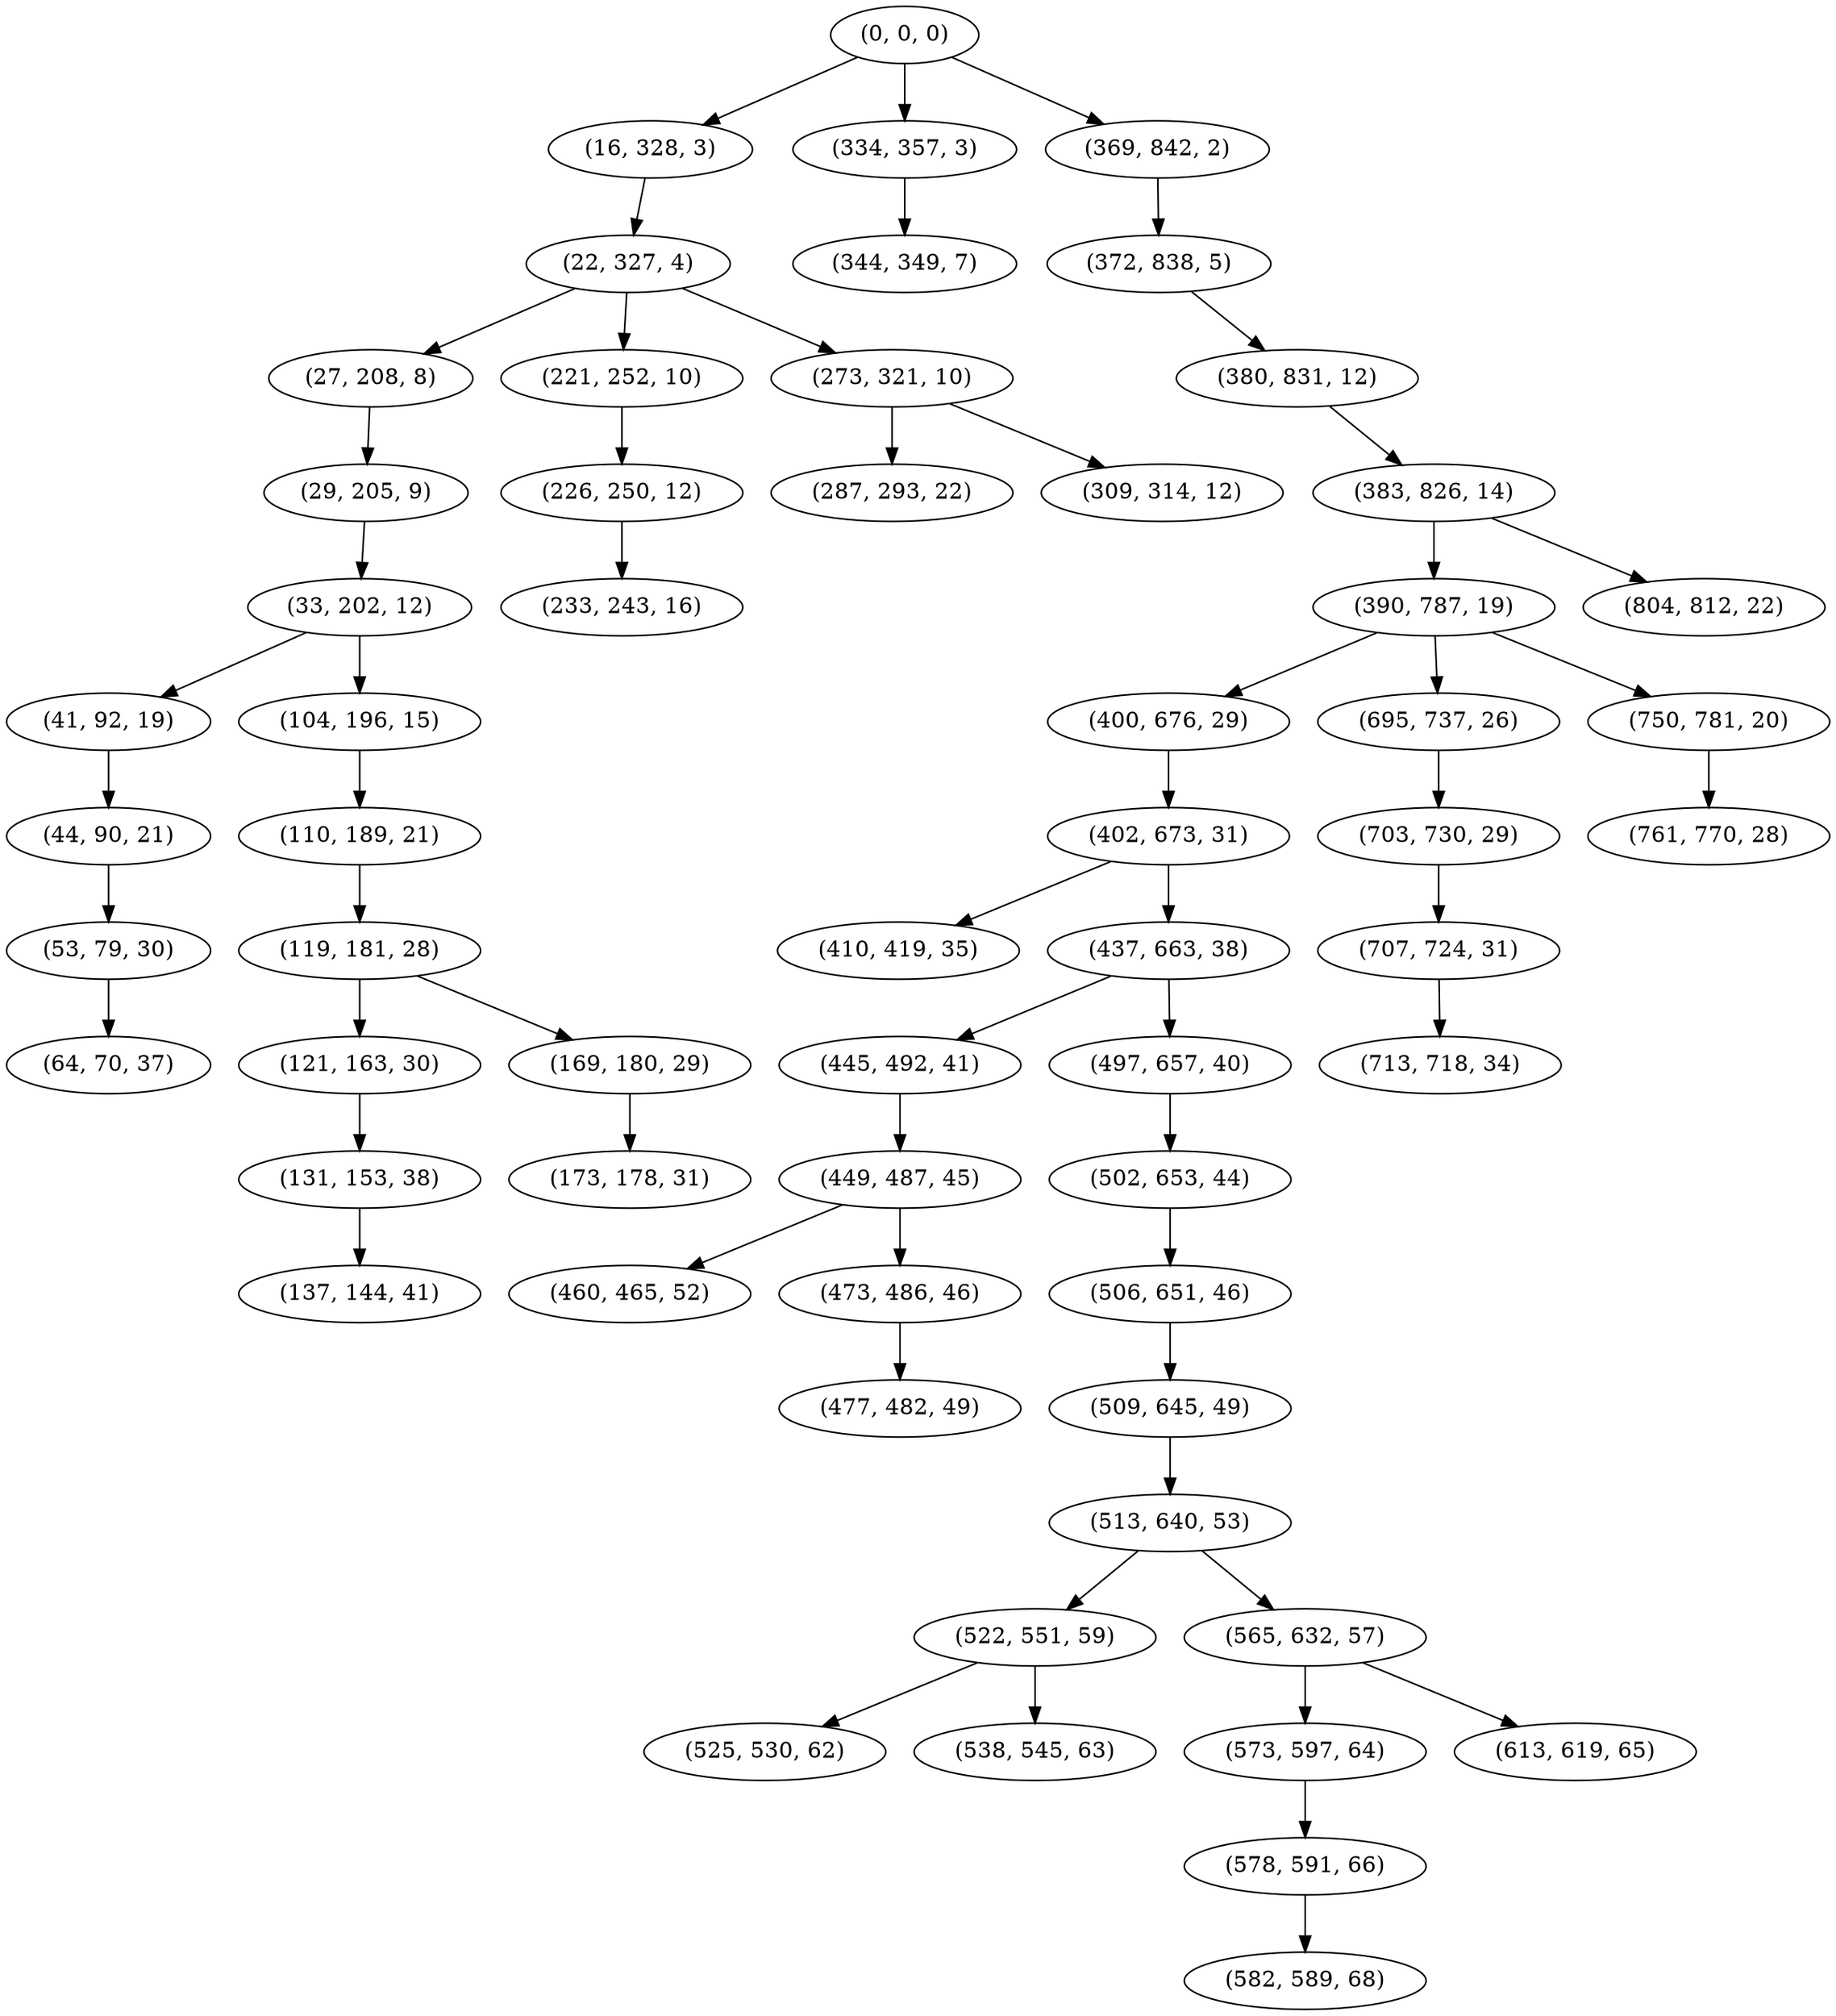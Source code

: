 digraph tree {
    "(0, 0, 0)";
    "(16, 328, 3)";
    "(22, 327, 4)";
    "(27, 208, 8)";
    "(29, 205, 9)";
    "(33, 202, 12)";
    "(41, 92, 19)";
    "(44, 90, 21)";
    "(53, 79, 30)";
    "(64, 70, 37)";
    "(104, 196, 15)";
    "(110, 189, 21)";
    "(119, 181, 28)";
    "(121, 163, 30)";
    "(131, 153, 38)";
    "(137, 144, 41)";
    "(169, 180, 29)";
    "(173, 178, 31)";
    "(221, 252, 10)";
    "(226, 250, 12)";
    "(233, 243, 16)";
    "(273, 321, 10)";
    "(287, 293, 22)";
    "(309, 314, 12)";
    "(334, 357, 3)";
    "(344, 349, 7)";
    "(369, 842, 2)";
    "(372, 838, 5)";
    "(380, 831, 12)";
    "(383, 826, 14)";
    "(390, 787, 19)";
    "(400, 676, 29)";
    "(402, 673, 31)";
    "(410, 419, 35)";
    "(437, 663, 38)";
    "(445, 492, 41)";
    "(449, 487, 45)";
    "(460, 465, 52)";
    "(473, 486, 46)";
    "(477, 482, 49)";
    "(497, 657, 40)";
    "(502, 653, 44)";
    "(506, 651, 46)";
    "(509, 645, 49)";
    "(513, 640, 53)";
    "(522, 551, 59)";
    "(525, 530, 62)";
    "(538, 545, 63)";
    "(565, 632, 57)";
    "(573, 597, 64)";
    "(578, 591, 66)";
    "(582, 589, 68)";
    "(613, 619, 65)";
    "(695, 737, 26)";
    "(703, 730, 29)";
    "(707, 724, 31)";
    "(713, 718, 34)";
    "(750, 781, 20)";
    "(761, 770, 28)";
    "(804, 812, 22)";
    "(0, 0, 0)" -> "(16, 328, 3)";
    "(0, 0, 0)" -> "(334, 357, 3)";
    "(0, 0, 0)" -> "(369, 842, 2)";
    "(16, 328, 3)" -> "(22, 327, 4)";
    "(22, 327, 4)" -> "(27, 208, 8)";
    "(22, 327, 4)" -> "(221, 252, 10)";
    "(22, 327, 4)" -> "(273, 321, 10)";
    "(27, 208, 8)" -> "(29, 205, 9)";
    "(29, 205, 9)" -> "(33, 202, 12)";
    "(33, 202, 12)" -> "(41, 92, 19)";
    "(33, 202, 12)" -> "(104, 196, 15)";
    "(41, 92, 19)" -> "(44, 90, 21)";
    "(44, 90, 21)" -> "(53, 79, 30)";
    "(53, 79, 30)" -> "(64, 70, 37)";
    "(104, 196, 15)" -> "(110, 189, 21)";
    "(110, 189, 21)" -> "(119, 181, 28)";
    "(119, 181, 28)" -> "(121, 163, 30)";
    "(119, 181, 28)" -> "(169, 180, 29)";
    "(121, 163, 30)" -> "(131, 153, 38)";
    "(131, 153, 38)" -> "(137, 144, 41)";
    "(169, 180, 29)" -> "(173, 178, 31)";
    "(221, 252, 10)" -> "(226, 250, 12)";
    "(226, 250, 12)" -> "(233, 243, 16)";
    "(273, 321, 10)" -> "(287, 293, 22)";
    "(273, 321, 10)" -> "(309, 314, 12)";
    "(334, 357, 3)" -> "(344, 349, 7)";
    "(369, 842, 2)" -> "(372, 838, 5)";
    "(372, 838, 5)" -> "(380, 831, 12)";
    "(380, 831, 12)" -> "(383, 826, 14)";
    "(383, 826, 14)" -> "(390, 787, 19)";
    "(383, 826, 14)" -> "(804, 812, 22)";
    "(390, 787, 19)" -> "(400, 676, 29)";
    "(390, 787, 19)" -> "(695, 737, 26)";
    "(390, 787, 19)" -> "(750, 781, 20)";
    "(400, 676, 29)" -> "(402, 673, 31)";
    "(402, 673, 31)" -> "(410, 419, 35)";
    "(402, 673, 31)" -> "(437, 663, 38)";
    "(437, 663, 38)" -> "(445, 492, 41)";
    "(437, 663, 38)" -> "(497, 657, 40)";
    "(445, 492, 41)" -> "(449, 487, 45)";
    "(449, 487, 45)" -> "(460, 465, 52)";
    "(449, 487, 45)" -> "(473, 486, 46)";
    "(473, 486, 46)" -> "(477, 482, 49)";
    "(497, 657, 40)" -> "(502, 653, 44)";
    "(502, 653, 44)" -> "(506, 651, 46)";
    "(506, 651, 46)" -> "(509, 645, 49)";
    "(509, 645, 49)" -> "(513, 640, 53)";
    "(513, 640, 53)" -> "(522, 551, 59)";
    "(513, 640, 53)" -> "(565, 632, 57)";
    "(522, 551, 59)" -> "(525, 530, 62)";
    "(522, 551, 59)" -> "(538, 545, 63)";
    "(565, 632, 57)" -> "(573, 597, 64)";
    "(565, 632, 57)" -> "(613, 619, 65)";
    "(573, 597, 64)" -> "(578, 591, 66)";
    "(578, 591, 66)" -> "(582, 589, 68)";
    "(695, 737, 26)" -> "(703, 730, 29)";
    "(703, 730, 29)" -> "(707, 724, 31)";
    "(707, 724, 31)" -> "(713, 718, 34)";
    "(750, 781, 20)" -> "(761, 770, 28)";
}
